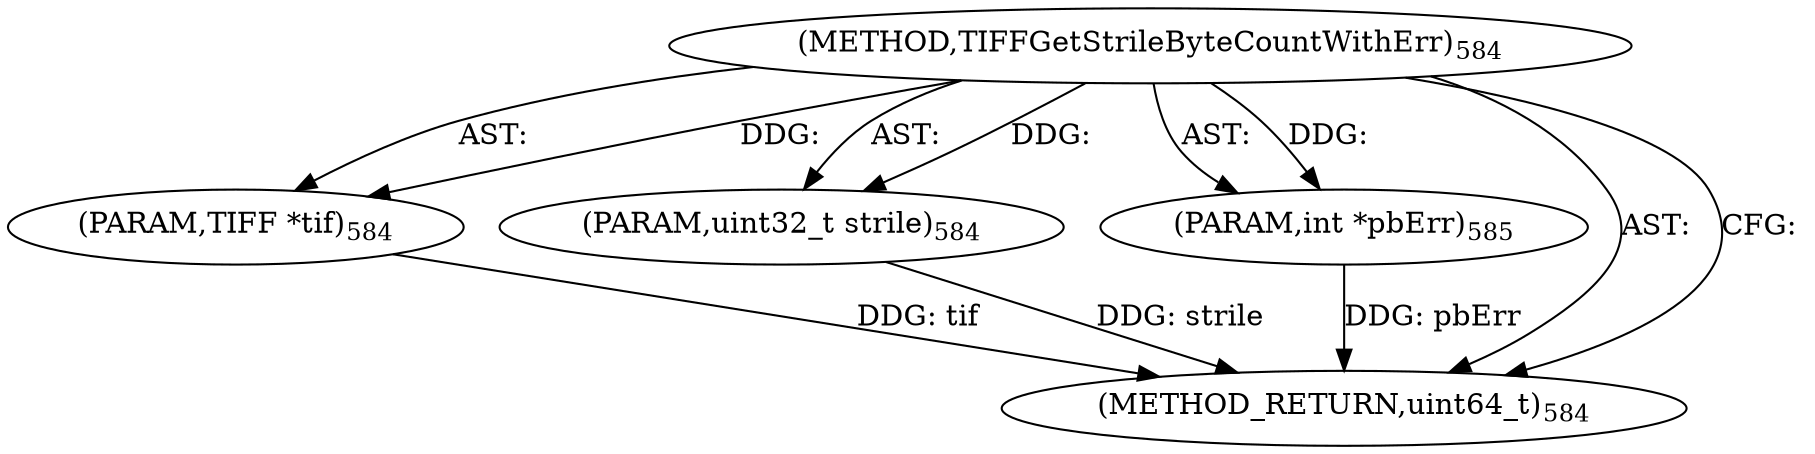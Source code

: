 digraph "TIFFGetStrileByteCountWithErr" {  
"9280" [label = <(METHOD,TIFFGetStrileByteCountWithErr)<SUB>584</SUB>> ]
"9281" [label = <(PARAM,TIFF *tif)<SUB>584</SUB>> ]
"9282" [label = <(PARAM,uint32_t strile)<SUB>584</SUB>> ]
"9283" [label = <(PARAM,int *pbErr)<SUB>585</SUB>> ]
"9284" [label = <(METHOD_RETURN,uint64_t)<SUB>584</SUB>> ]
  "9280" -> "9281"  [ label = "AST: "] 
  "9280" -> "9282"  [ label = "AST: "] 
  "9280" -> "9283"  [ label = "AST: "] 
  "9280" -> "9284"  [ label = "AST: "] 
  "9280" -> "9284"  [ label = "CFG: "] 
  "9281" -> "9284"  [ label = "DDG: tif"] 
  "9282" -> "9284"  [ label = "DDG: strile"] 
  "9283" -> "9284"  [ label = "DDG: pbErr"] 
  "9280" -> "9281"  [ label = "DDG: "] 
  "9280" -> "9282"  [ label = "DDG: "] 
  "9280" -> "9283"  [ label = "DDG: "] 
}
